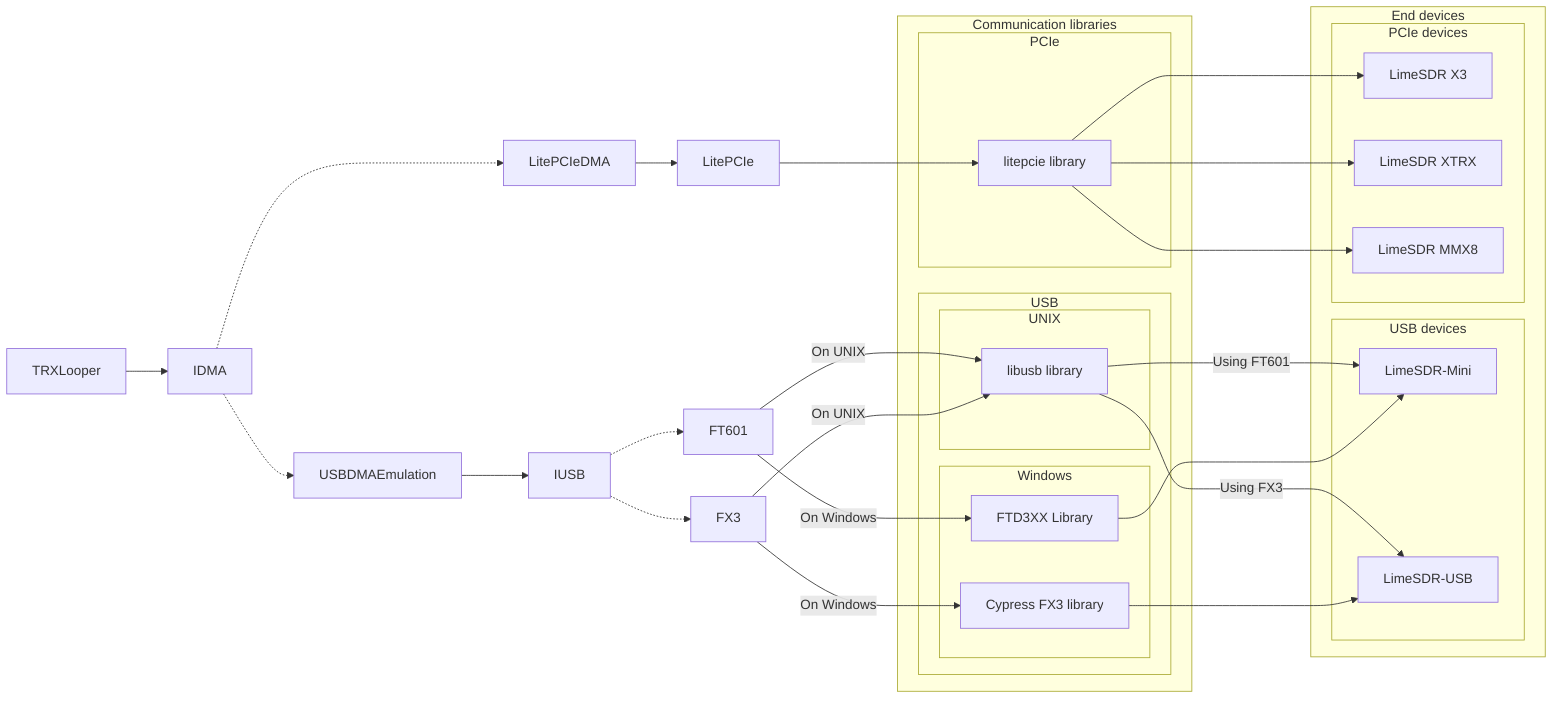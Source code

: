 flowchart LR
    subgraph End devices
        subgraph USB devices
            SDRMini["LimeSDR-Mini"]
            SDR["LimeSDR-USB"]
        end
        subgraph PCIe devices
            X3["LimeSDR X3"]
            XTRX["LimeSDR XTRX"]
            MMX8["LimeSDR MMX8"]
        end
    end

    subgraph Communication libraries
        subgraph USB
            subgraph UNIX
                libusb["libusb library"]
            end
            subgraph Windows
                Cypress["Cypress FX3 library"]
                FTD3XX["FTD3XX Library"]
            end
        end
        subgraph PCIe
            litepcie["litepcie library"]
        end
    end

    TRXLooper-->IDMA

    IDMA-.->LitePCIeDMA-->LitePCIe-->litepcie-->X3 & XTRX & MMX8
    IDMA-.->USBDMAEmulation-->IUSB-.->FX3 & FT601

    FX3-->|On Windows|Cypress-->SDR
    FT601-->|On Windows|FTD3XX-->SDRMini
    FX3 & FT601-->|On UNIX|libusb

    libusb-->|Using FT601|SDRMini 
    libusb-->|Using FX3|SDR